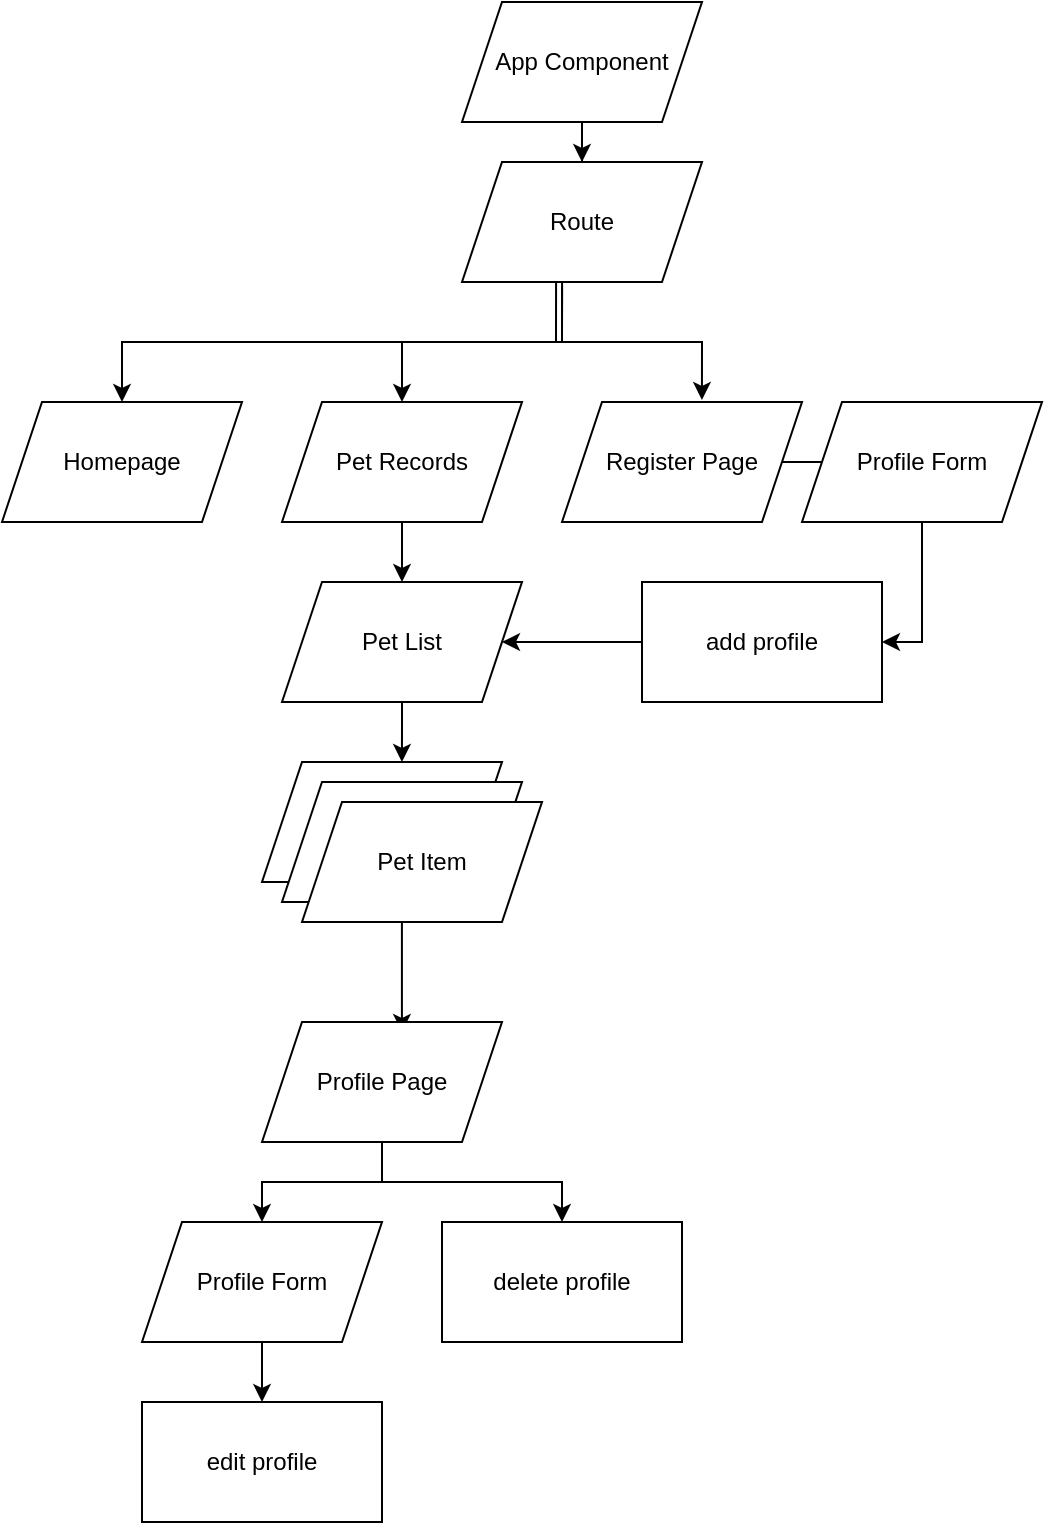 <mxfile version="20.2.2" type="device"><diagram id="C5RBs43oDa-KdzZeNtuy" name="Page-1"><mxGraphModel dx="719" dy="611" grid="1" gridSize="10" guides="1" tooltips="1" connect="1" arrows="1" fold="1" page="1" pageScale="1" pageWidth="827" pageHeight="1169" math="0" shadow="0"><root><mxCell id="WIyWlLk6GJQsqaUBKTNV-0"/><mxCell id="WIyWlLk6GJQsqaUBKTNV-1" parent="WIyWlLk6GJQsqaUBKTNV-0"/><mxCell id="Dx0A4ZAc5DQfAUcYpkn--11" value="" style="edgeStyle=orthogonalEdgeStyle;rounded=0;orthogonalLoop=1;jettySize=auto;html=1;" edge="1" parent="WIyWlLk6GJQsqaUBKTNV-1" source="Dx0A4ZAc5DQfAUcYpkn--0" target="Dx0A4ZAc5DQfAUcYpkn--2"><mxGeometry relative="1" as="geometry"/></mxCell><mxCell id="Dx0A4ZAc5DQfAUcYpkn--0" value="App Component" style="shape=parallelogram;perimeter=parallelogramPerimeter;whiteSpace=wrap;html=1;fixedSize=1;" vertex="1" parent="WIyWlLk6GJQsqaUBKTNV-1"><mxGeometry x="270" y="90" width="120" height="60" as="geometry"/></mxCell><mxCell id="Dx0A4ZAc5DQfAUcYpkn--7" style="edgeStyle=orthogonalEdgeStyle;rounded=0;orthogonalLoop=1;jettySize=auto;html=1;entryX=0.5;entryY=0;entryDx=0;entryDy=0;exitX=0.417;exitY=1;exitDx=0;exitDy=0;exitPerimeter=0;" edge="1" parent="WIyWlLk6GJQsqaUBKTNV-1" source="Dx0A4ZAc5DQfAUcYpkn--2" target="Dx0A4ZAc5DQfAUcYpkn--3"><mxGeometry relative="1" as="geometry"/></mxCell><mxCell id="Dx0A4ZAc5DQfAUcYpkn--8" style="edgeStyle=orthogonalEdgeStyle;rounded=0;orthogonalLoop=1;jettySize=auto;html=1;entryX=0.5;entryY=0;entryDx=0;entryDy=0;exitX=0.417;exitY=1.033;exitDx=0;exitDy=0;exitPerimeter=0;" edge="1" parent="WIyWlLk6GJQsqaUBKTNV-1" source="Dx0A4ZAc5DQfAUcYpkn--2" target="Dx0A4ZAc5DQfAUcYpkn--4"><mxGeometry relative="1" as="geometry"/></mxCell><mxCell id="Dx0A4ZAc5DQfAUcYpkn--9" style="edgeStyle=orthogonalEdgeStyle;rounded=0;orthogonalLoop=1;jettySize=auto;html=1;entryX=0.583;entryY=-0.017;entryDx=0;entryDy=0;entryPerimeter=0;exitX=0.392;exitY=1;exitDx=0;exitDy=0;exitPerimeter=0;" edge="1" parent="WIyWlLk6GJQsqaUBKTNV-1" source="Dx0A4ZAc5DQfAUcYpkn--2" target="Dx0A4ZAc5DQfAUcYpkn--5"><mxGeometry relative="1" as="geometry"/></mxCell><mxCell id="Dx0A4ZAc5DQfAUcYpkn--2" value="Route" style="shape=parallelogram;perimeter=parallelogramPerimeter;whiteSpace=wrap;html=1;fixedSize=1;" vertex="1" parent="WIyWlLk6GJQsqaUBKTNV-1"><mxGeometry x="270" y="170" width="120" height="60" as="geometry"/></mxCell><mxCell id="Dx0A4ZAc5DQfAUcYpkn--3" value="Homepage" style="shape=parallelogram;perimeter=parallelogramPerimeter;whiteSpace=wrap;html=1;fixedSize=1;" vertex="1" parent="WIyWlLk6GJQsqaUBKTNV-1"><mxGeometry x="40" y="290" width="120" height="60" as="geometry"/></mxCell><mxCell id="Dx0A4ZAc5DQfAUcYpkn--17" style="edgeStyle=orthogonalEdgeStyle;rounded=0;orthogonalLoop=1;jettySize=auto;html=1;entryX=0.5;entryY=0;entryDx=0;entryDy=0;" edge="1" parent="WIyWlLk6GJQsqaUBKTNV-1" source="Dx0A4ZAc5DQfAUcYpkn--4" target="Dx0A4ZAc5DQfAUcYpkn--12"><mxGeometry relative="1" as="geometry"/></mxCell><mxCell id="Dx0A4ZAc5DQfAUcYpkn--4" value="Pet Records" style="shape=parallelogram;perimeter=parallelogramPerimeter;whiteSpace=wrap;html=1;fixedSize=1;" vertex="1" parent="WIyWlLk6GJQsqaUBKTNV-1"><mxGeometry x="180" y="290" width="120" height="60" as="geometry"/></mxCell><mxCell id="Dx0A4ZAc5DQfAUcYpkn--32" style="edgeStyle=orthogonalEdgeStyle;rounded=0;orthogonalLoop=1;jettySize=auto;html=1;entryX=0;entryY=0.5;entryDx=0;entryDy=0;" edge="1" parent="WIyWlLk6GJQsqaUBKTNV-1" source="Dx0A4ZAc5DQfAUcYpkn--5" target="Dx0A4ZAc5DQfAUcYpkn--31"><mxGeometry relative="1" as="geometry"><Array as="points"><mxPoint x="480" y="320"/></Array></mxGeometry></mxCell><mxCell id="Dx0A4ZAc5DQfAUcYpkn--5" value="Register Page" style="shape=parallelogram;perimeter=parallelogramPerimeter;whiteSpace=wrap;html=1;fixedSize=1;" vertex="1" parent="WIyWlLk6GJQsqaUBKTNV-1"><mxGeometry x="320" y="290" width="120" height="60" as="geometry"/></mxCell><mxCell id="Dx0A4ZAc5DQfAUcYpkn--18" style="edgeStyle=orthogonalEdgeStyle;rounded=0;orthogonalLoop=1;jettySize=auto;html=1;entryX=0.583;entryY=0;entryDx=0;entryDy=0;entryPerimeter=0;" edge="1" parent="WIyWlLk6GJQsqaUBKTNV-1" source="Dx0A4ZAc5DQfAUcYpkn--12" target="Dx0A4ZAc5DQfAUcYpkn--13"><mxGeometry relative="1" as="geometry"/></mxCell><mxCell id="Dx0A4ZAc5DQfAUcYpkn--12" value="Pet List" style="shape=parallelogram;perimeter=parallelogramPerimeter;whiteSpace=wrap;html=1;fixedSize=1;" vertex="1" parent="WIyWlLk6GJQsqaUBKTNV-1"><mxGeometry x="180" y="380" width="120" height="60" as="geometry"/></mxCell><mxCell id="Dx0A4ZAc5DQfAUcYpkn--13" value="Pet Item" style="shape=parallelogram;perimeter=parallelogramPerimeter;whiteSpace=wrap;html=1;fixedSize=1;" vertex="1" parent="WIyWlLk6GJQsqaUBKTNV-1"><mxGeometry x="170" y="470" width="120" height="60" as="geometry"/></mxCell><mxCell id="Dx0A4ZAc5DQfAUcYpkn--22" style="edgeStyle=orthogonalEdgeStyle;rounded=0;orthogonalLoop=1;jettySize=auto;html=1;entryX=0.583;entryY=0.083;entryDx=0;entryDy=0;entryPerimeter=0;" edge="1" parent="WIyWlLk6GJQsqaUBKTNV-1" source="Dx0A4ZAc5DQfAUcYpkn--14" target="Dx0A4ZAc5DQfAUcYpkn--21"><mxGeometry relative="1" as="geometry"/></mxCell><mxCell id="Dx0A4ZAc5DQfAUcYpkn--14" value="Pet Item" style="shape=parallelogram;perimeter=parallelogramPerimeter;whiteSpace=wrap;html=1;fixedSize=1;" vertex="1" parent="WIyWlLk6GJQsqaUBKTNV-1"><mxGeometry x="180" y="480" width="120" height="60" as="geometry"/></mxCell><mxCell id="Dx0A4ZAc5DQfAUcYpkn--15" value="Pet Item" style="shape=parallelogram;perimeter=parallelogramPerimeter;whiteSpace=wrap;html=1;fixedSize=1;" vertex="1" parent="WIyWlLk6GJQsqaUBKTNV-1"><mxGeometry x="190" y="490" width="120" height="60" as="geometry"/></mxCell><mxCell id="Dx0A4ZAc5DQfAUcYpkn--27" style="edgeStyle=orthogonalEdgeStyle;rounded=0;orthogonalLoop=1;jettySize=auto;html=1;entryX=0.5;entryY=0;entryDx=0;entryDy=0;" edge="1" parent="WIyWlLk6GJQsqaUBKTNV-1" source="Dx0A4ZAc5DQfAUcYpkn--21" target="Dx0A4ZAc5DQfAUcYpkn--23"><mxGeometry relative="1" as="geometry"/></mxCell><mxCell id="Dx0A4ZAc5DQfAUcYpkn--29" style="edgeStyle=orthogonalEdgeStyle;rounded=0;orthogonalLoop=1;jettySize=auto;html=1;entryX=0.5;entryY=0;entryDx=0;entryDy=0;" edge="1" parent="WIyWlLk6GJQsqaUBKTNV-1" source="Dx0A4ZAc5DQfAUcYpkn--21" target="Dx0A4ZAc5DQfAUcYpkn--28"><mxGeometry relative="1" as="geometry"/></mxCell><mxCell id="Dx0A4ZAc5DQfAUcYpkn--21" value="Profile Page" style="shape=parallelogram;perimeter=parallelogramPerimeter;whiteSpace=wrap;html=1;fixedSize=1;" vertex="1" parent="WIyWlLk6GJQsqaUBKTNV-1"><mxGeometry x="170" y="600" width="120" height="60" as="geometry"/></mxCell><mxCell id="Dx0A4ZAc5DQfAUcYpkn--23" value="delete profile" style="rounded=0;whiteSpace=wrap;html=1;strokeColor=#000000;" vertex="1" parent="WIyWlLk6GJQsqaUBKTNV-1"><mxGeometry x="260" y="700" width="120" height="60" as="geometry"/></mxCell><mxCell id="Dx0A4ZAc5DQfAUcYpkn--25" value="edit profile" style="rounded=0;whiteSpace=wrap;html=1;strokeColor=#000000;" vertex="1" parent="WIyWlLk6GJQsqaUBKTNV-1"><mxGeometry x="110" y="790" width="120" height="60" as="geometry"/></mxCell><mxCell id="Dx0A4ZAc5DQfAUcYpkn--30" style="edgeStyle=orthogonalEdgeStyle;rounded=0;orthogonalLoop=1;jettySize=auto;html=1;entryX=0.5;entryY=0;entryDx=0;entryDy=0;" edge="1" parent="WIyWlLk6GJQsqaUBKTNV-1" source="Dx0A4ZAc5DQfAUcYpkn--28" target="Dx0A4ZAc5DQfAUcYpkn--25"><mxGeometry relative="1" as="geometry"/></mxCell><mxCell id="Dx0A4ZAc5DQfAUcYpkn--28" value="Profile Form" style="shape=parallelogram;perimeter=parallelogramPerimeter;whiteSpace=wrap;html=1;fixedSize=1;strokeColor=#000000;" vertex="1" parent="WIyWlLk6GJQsqaUBKTNV-1"><mxGeometry x="110" y="700" width="120" height="60" as="geometry"/></mxCell><mxCell id="Dx0A4ZAc5DQfAUcYpkn--36" style="edgeStyle=orthogonalEdgeStyle;rounded=0;orthogonalLoop=1;jettySize=auto;html=1;entryX=1;entryY=0.5;entryDx=0;entryDy=0;" edge="1" parent="WIyWlLk6GJQsqaUBKTNV-1" source="Dx0A4ZAc5DQfAUcYpkn--31" target="Dx0A4ZAc5DQfAUcYpkn--33"><mxGeometry relative="1" as="geometry"/></mxCell><mxCell id="Dx0A4ZAc5DQfAUcYpkn--31" value="Profile Form" style="shape=parallelogram;perimeter=parallelogramPerimeter;whiteSpace=wrap;html=1;fixedSize=1;strokeColor=#000000;" vertex="1" parent="WIyWlLk6GJQsqaUBKTNV-1"><mxGeometry x="440" y="290" width="120" height="60" as="geometry"/></mxCell><mxCell id="Dx0A4ZAc5DQfAUcYpkn--35" style="edgeStyle=orthogonalEdgeStyle;rounded=0;orthogonalLoop=1;jettySize=auto;html=1;entryX=1;entryY=0.5;entryDx=0;entryDy=0;" edge="1" parent="WIyWlLk6GJQsqaUBKTNV-1" source="Dx0A4ZAc5DQfAUcYpkn--33" target="Dx0A4ZAc5DQfAUcYpkn--12"><mxGeometry relative="1" as="geometry"/></mxCell><mxCell id="Dx0A4ZAc5DQfAUcYpkn--33" value="add profile" style="rounded=0;whiteSpace=wrap;html=1;strokeColor=#000000;" vertex="1" parent="WIyWlLk6GJQsqaUBKTNV-1"><mxGeometry x="360" y="380" width="120" height="60" as="geometry"/></mxCell></root></mxGraphModel></diagram></mxfile>